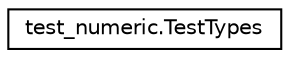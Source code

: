 digraph "Graphical Class Hierarchy"
{
 // LATEX_PDF_SIZE
  edge [fontname="Helvetica",fontsize="10",labelfontname="Helvetica",labelfontsize="10"];
  node [fontname="Helvetica",fontsize="10",shape=record];
  rankdir="LR";
  Node0 [label="test_numeric.TestTypes",height=0.2,width=0.4,color="black", fillcolor="white", style="filled",URL="$classtest__numeric_1_1TestTypes.html",tooltip=" "];
}
